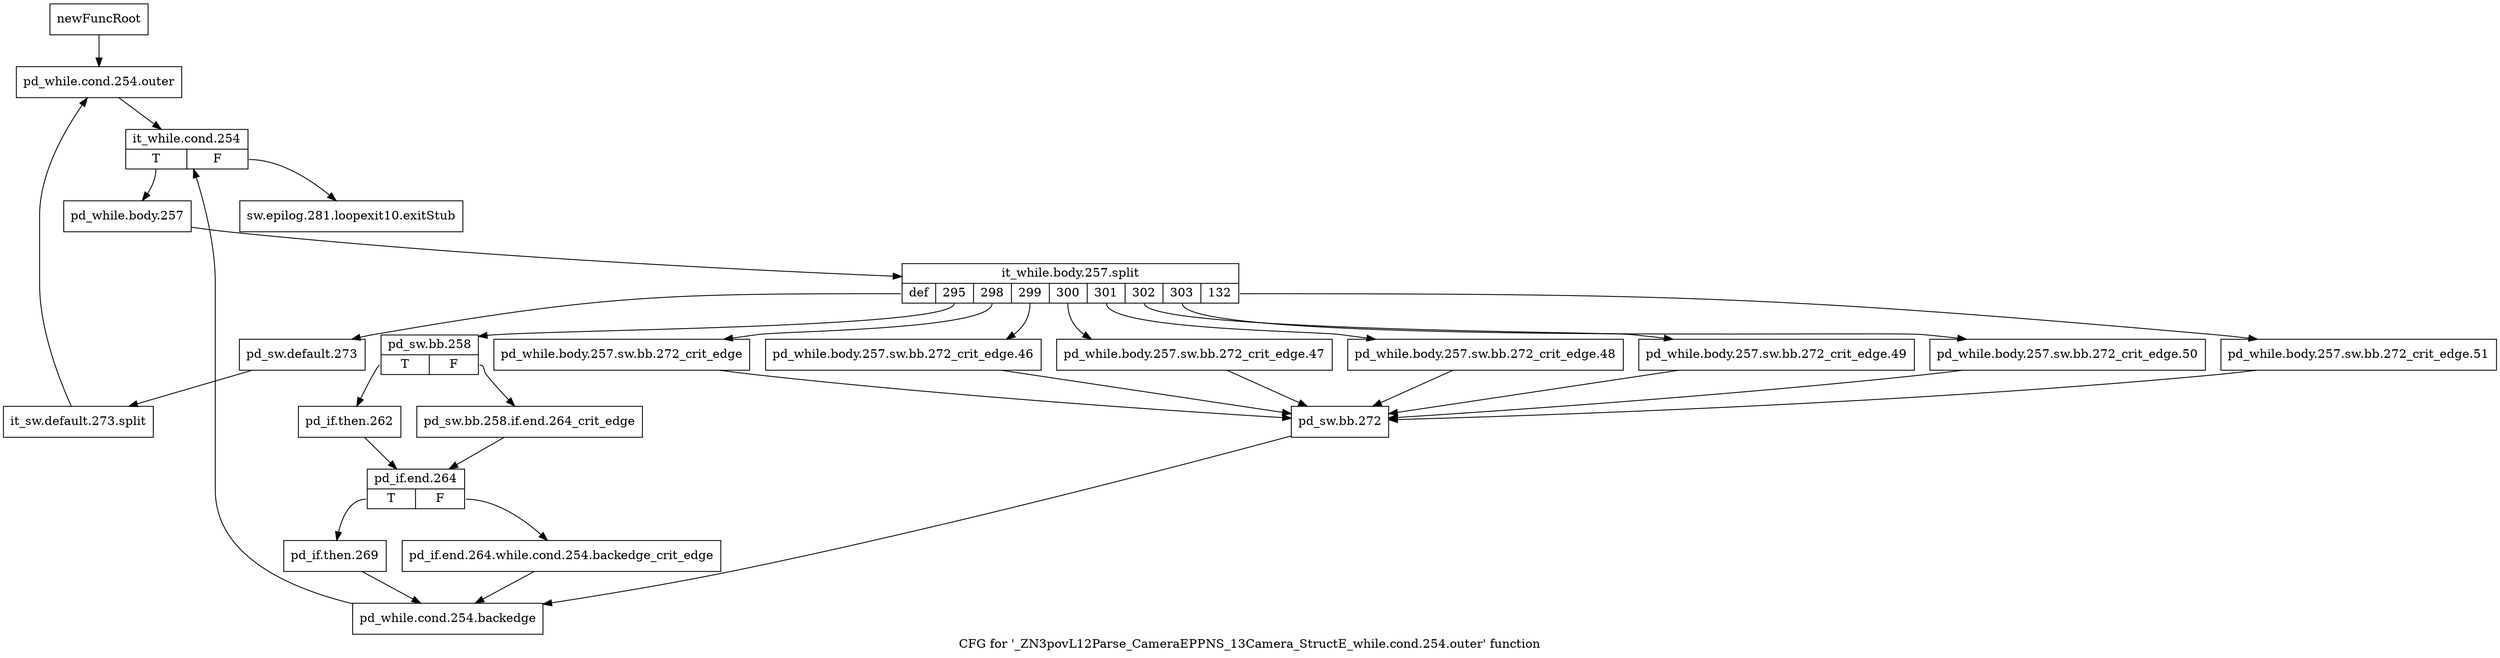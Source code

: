 digraph "CFG for '_ZN3povL12Parse_CameraEPPNS_13Camera_StructE_while.cond.254.outer' function" {
	label="CFG for '_ZN3povL12Parse_CameraEPPNS_13Camera_StructE_while.cond.254.outer' function";

	Node0x2808570 [shape=record,label="{newFuncRoot}"];
	Node0x2808570 -> Node0x280cda0;
	Node0x280cd50 [shape=record,label="{sw.epilog.281.loopexit10.exitStub}"];
	Node0x280cda0 [shape=record,label="{pd_while.cond.254.outer}"];
	Node0x280cda0 -> Node0x280cdf0;
	Node0x280cdf0 [shape=record,label="{it_while.cond.254|{<s0>T|<s1>F}}"];
	Node0x280cdf0:s0 -> Node0x280ce40;
	Node0x280cdf0:s1 -> Node0x280cd50;
	Node0x280ce40 [shape=record,label="{pd_while.body.257}"];
	Node0x280ce40 -> Node0x37d64f0;
	Node0x37d64f0 [shape=record,label="{it_while.body.257.split|{<s0>def|<s1>295|<s2>298|<s3>299|<s4>300|<s5>301|<s6>302|<s7>303|<s8>132}}"];
	Node0x37d64f0:s0 -> Node0x280d340;
	Node0x37d64f0:s1 -> Node0x280d110;
	Node0x37d64f0:s2 -> Node0x280d070;
	Node0x37d64f0:s3 -> Node0x280d020;
	Node0x37d64f0:s4 -> Node0x280cfd0;
	Node0x37d64f0:s5 -> Node0x280cf80;
	Node0x37d64f0:s6 -> Node0x280cf30;
	Node0x37d64f0:s7 -> Node0x280cee0;
	Node0x37d64f0:s8 -> Node0x280ce90;
	Node0x280ce90 [shape=record,label="{pd_while.body.257.sw.bb.272_crit_edge.51}"];
	Node0x280ce90 -> Node0x280d0c0;
	Node0x280cee0 [shape=record,label="{pd_while.body.257.sw.bb.272_crit_edge.50}"];
	Node0x280cee0 -> Node0x280d0c0;
	Node0x280cf30 [shape=record,label="{pd_while.body.257.sw.bb.272_crit_edge.49}"];
	Node0x280cf30 -> Node0x280d0c0;
	Node0x280cf80 [shape=record,label="{pd_while.body.257.sw.bb.272_crit_edge.48}"];
	Node0x280cf80 -> Node0x280d0c0;
	Node0x280cfd0 [shape=record,label="{pd_while.body.257.sw.bb.272_crit_edge.47}"];
	Node0x280cfd0 -> Node0x280d0c0;
	Node0x280d020 [shape=record,label="{pd_while.body.257.sw.bb.272_crit_edge.46}"];
	Node0x280d020 -> Node0x280d0c0;
	Node0x280d070 [shape=record,label="{pd_while.body.257.sw.bb.272_crit_edge}"];
	Node0x280d070 -> Node0x280d0c0;
	Node0x280d0c0 [shape=record,label="{pd_sw.bb.272}"];
	Node0x280d0c0 -> Node0x280d2f0;
	Node0x280d110 [shape=record,label="{pd_sw.bb.258|{<s0>T|<s1>F}}"];
	Node0x280d110:s0 -> Node0x280d1b0;
	Node0x280d110:s1 -> Node0x280d160;
	Node0x280d160 [shape=record,label="{pd_sw.bb.258.if.end.264_crit_edge}"];
	Node0x280d160 -> Node0x280d200;
	Node0x280d1b0 [shape=record,label="{pd_if.then.262}"];
	Node0x280d1b0 -> Node0x280d200;
	Node0x280d200 [shape=record,label="{pd_if.end.264|{<s0>T|<s1>F}}"];
	Node0x280d200:s0 -> Node0x280d2a0;
	Node0x280d200:s1 -> Node0x280d250;
	Node0x280d250 [shape=record,label="{pd_if.end.264.while.cond.254.backedge_crit_edge}"];
	Node0x280d250 -> Node0x280d2f0;
	Node0x280d2a0 [shape=record,label="{pd_if.then.269}"];
	Node0x280d2a0 -> Node0x280d2f0;
	Node0x280d2f0 [shape=record,label="{pd_while.cond.254.backedge}"];
	Node0x280d2f0 -> Node0x280cdf0;
	Node0x280d340 [shape=record,label="{pd_sw.default.273}"];
	Node0x280d340 -> Node0x374dc80;
	Node0x374dc80 [shape=record,label="{it_sw.default.273.split}"];
	Node0x374dc80 -> Node0x280cda0;
}
